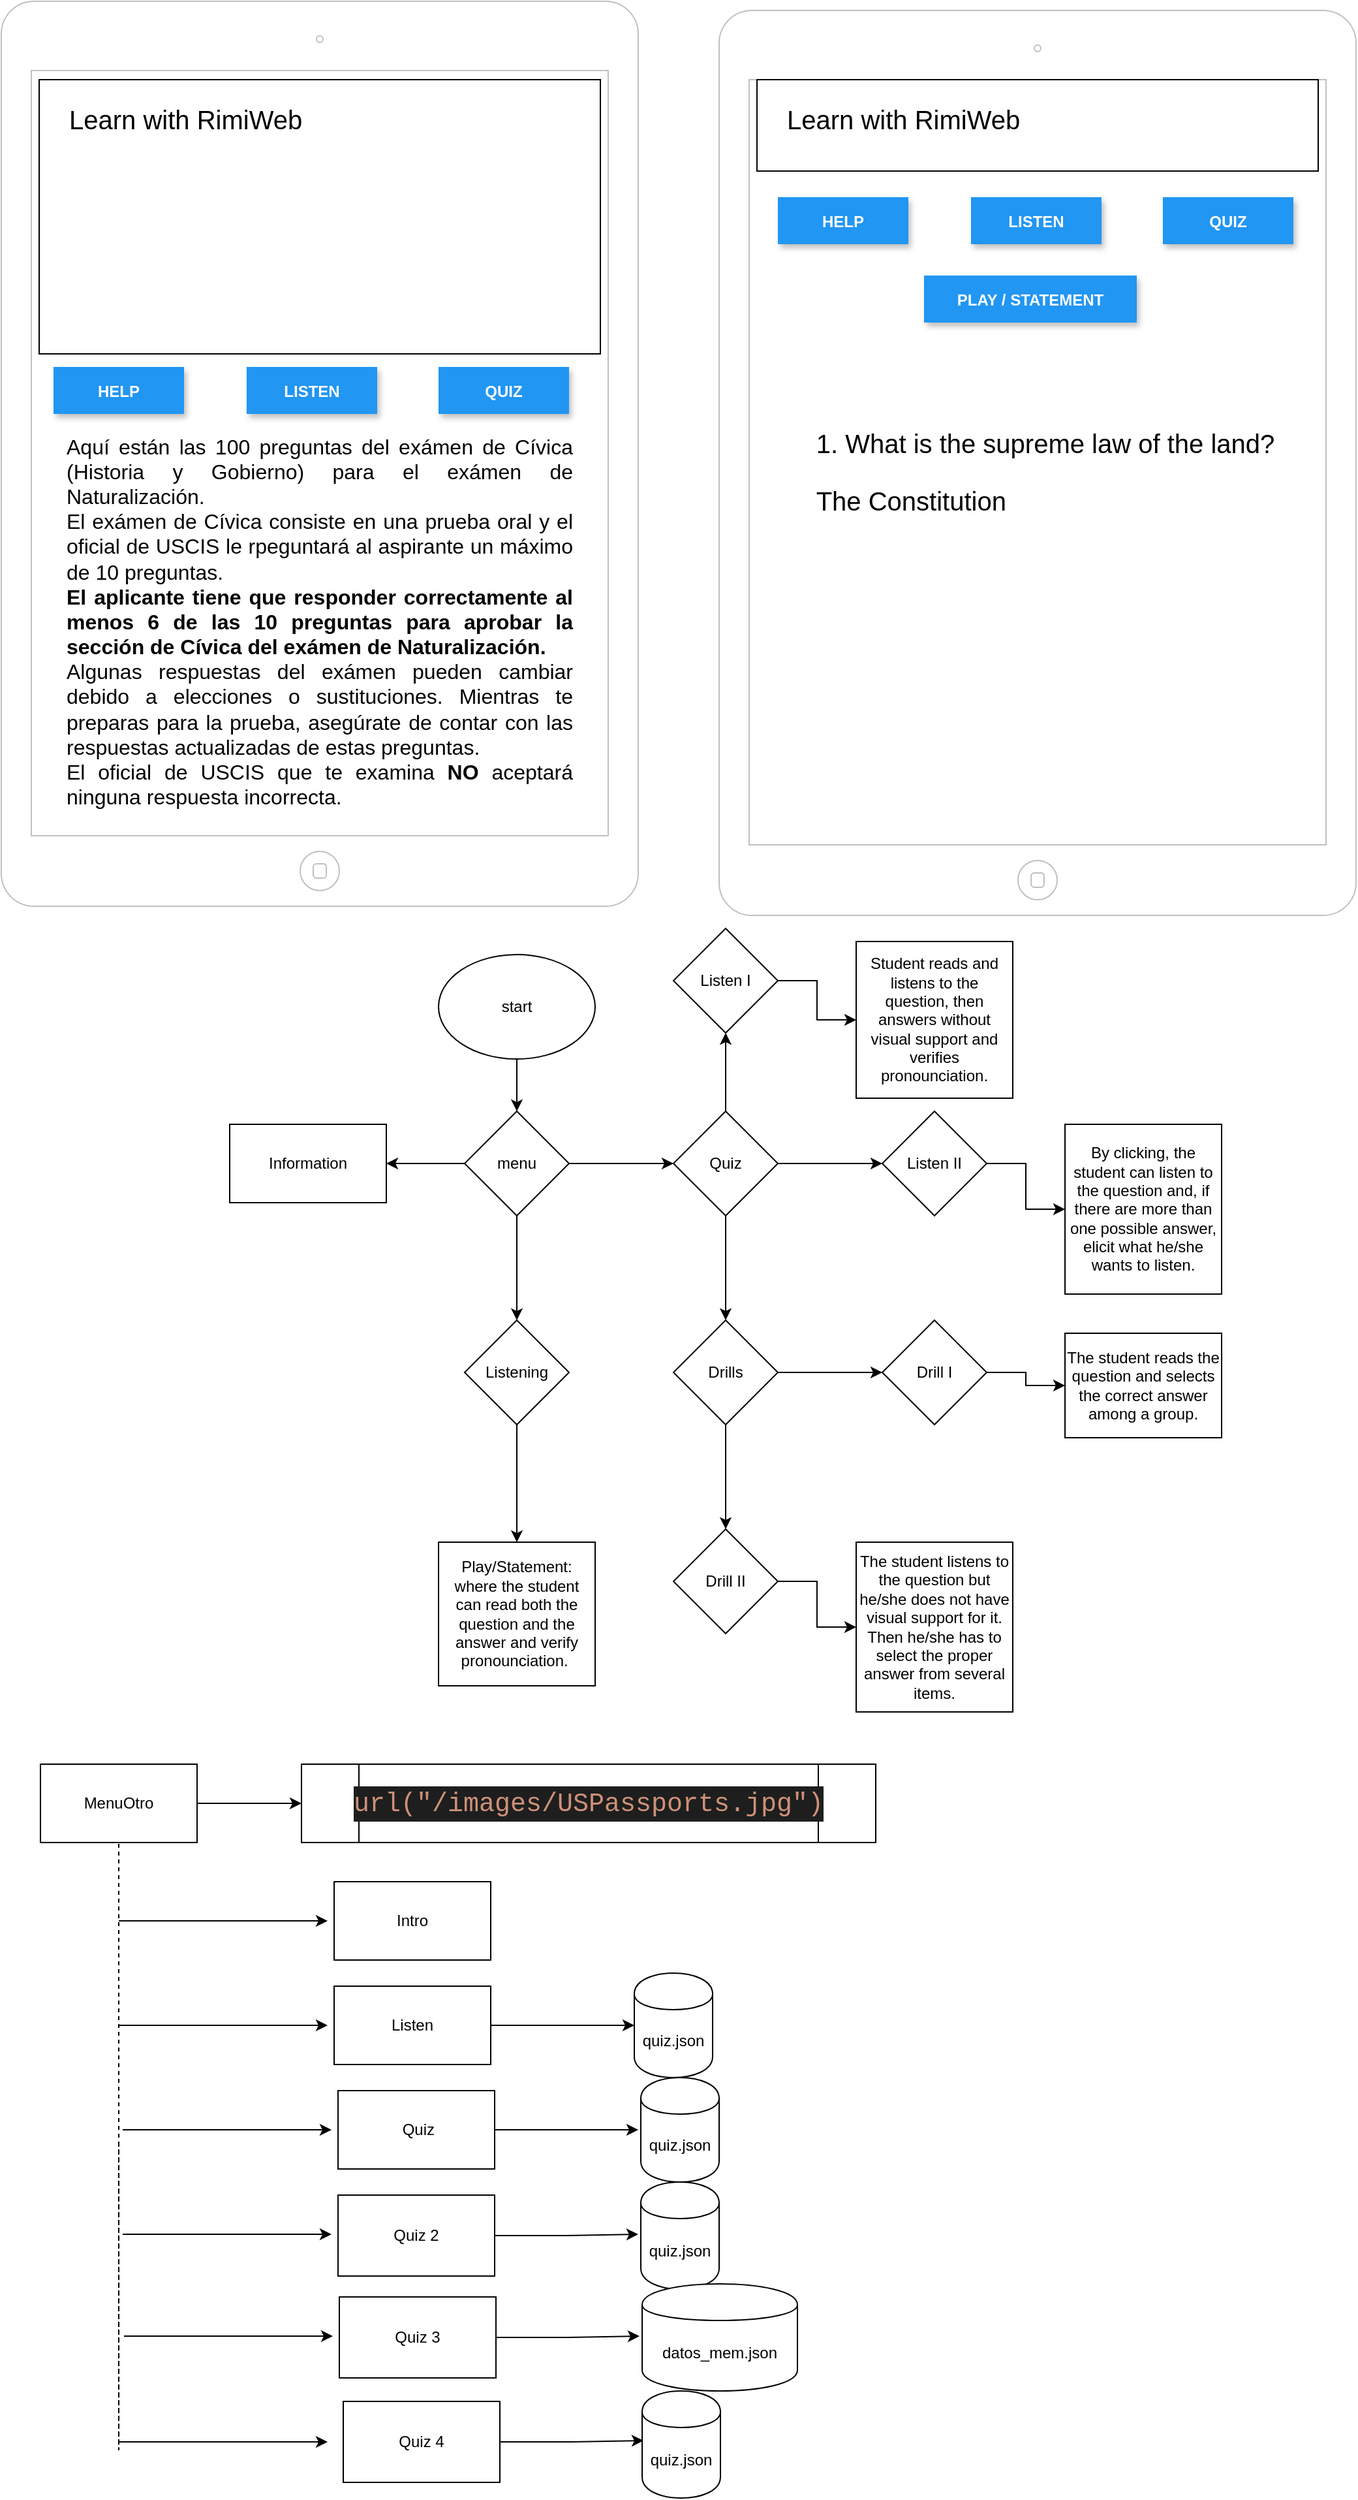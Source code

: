 <mxfile>
    <diagram id="-5OFYR35k2bZT_mLkJPc" name="Page-1">
        <mxGraphModel dx="1342" dy="1895" grid="1" gridSize="10" guides="1" tooltips="1" connect="1" arrows="1" fold="1" page="1" pageScale="1" pageWidth="850" pageHeight="1100" math="0" shadow="0">
            <root>
                <mxCell id="0"/>
                <mxCell id="1" parent="0"/>
                <mxCell id="2" value="" style="html=1;verticalLabelPosition=bottom;labelBackgroundColor=#ffffff;verticalAlign=top;shadow=0;dashed=0;strokeWidth=1;shape=mxgraph.ios7.misc.ipad10inch;strokeColor=#c0c0c0;" parent="1" vertex="1">
                    <mxGeometry x="10" y="-150" width="488" height="693" as="geometry"/>
                </mxCell>
                <mxCell id="3" value="" style="rounded=0;whiteSpace=wrap;html=1;" parent="1" vertex="1">
                    <mxGeometry x="39" y="-90" width="430" height="210" as="geometry"/>
                </mxCell>
                <mxCell id="5" value="&lt;p class=&quot;pal1&quot; style=&quot;box-sizing: border-box; margin: 0px; padding: 0px 10px; border: 0px; font-stretch: inherit; font-size: medium; line-height: inherit; vertical-align: baseline; text-align: justify;&quot;&gt;Aquí están las 100 preguntas del exámen de Cívica (Historia y Gobierno) para el exámen de Naturalización.&lt;/p&gt;&lt;p class=&quot;pal2&quot; style=&quot;box-sizing: border-box; margin: 0px; padding: 0px 10px; border: 0px; font-stretch: inherit; font-size: medium; line-height: inherit; vertical-align: baseline; text-align: justify;&quot;&gt;El exámen de Cívica consiste en una prueba oral y el oficial de USCIS le rpeguntará al aspirante un máximo de 10 preguntas.&lt;b style=&quot;box-sizing: border-box&quot;&gt;&lt;br style=&quot;box-sizing: border-box&quot;&gt;El aplicante tiene que responder correctamente al menos 6 de las 10 preguntas para aprobar la sección de Cívica del exámen de Naturalización.&lt;/b&gt;&lt;/p&gt;&lt;p class=&quot;pal3&quot; style=&quot;box-sizing: border-box; margin: 0px; padding: 0px 10px; border: 0px; font-stretch: inherit; font-size: medium; line-height: inherit; vertical-align: baseline; text-align: justify;&quot;&gt;Algunas respuestas del exámen pueden cambiar debido a elecciones o sustituciones. Mientras te preparas para la prueba, asegúrate de contar con las respuestas actualizadas de estas preguntas.&lt;/p&gt;&lt;p class=&quot;pal4&quot; style=&quot;box-sizing: border-box; margin: 0px; padding: 0px 10px; border: 0px; font-stretch: inherit; font-size: medium; line-height: inherit; vertical-align: baseline; text-align: justify;&quot;&gt;El oficial de USCIS que te examina&amp;nbsp;&lt;b style=&quot;box-sizing: border-box&quot;&gt;NO&lt;/b&gt;&amp;nbsp;aceptará ninguna respuesta incorrecta.&lt;/p&gt;" style="text;html=1;strokeColor=none;fillColor=none;align=center;verticalAlign=middle;whiteSpace=wrap;rounded=0;" parent="1" vertex="1">
                    <mxGeometry x="49" y="190" width="410" height="270" as="geometry"/>
                </mxCell>
                <mxCell id="7" value="&#10;&#10;&lt;h2 style=&quot;box-sizing: border-box; margin: 0px; padding: 0px; border: 0px; font-style: normal; font-weight: inherit; font-stretch: inherit; font-size: 20px; line-height: inherit; vertical-align: baseline; letter-spacing: normal; text-indent: 0px; text-transform: none; word-spacing: 0px;&quot;&gt;Learn with RimiWeb&lt;/h2&gt;&#10;&#10;" style="text;html=1;strokeColor=none;fillColor=none;align=left;verticalAlign=middle;whiteSpace=wrap;rounded=0;fontSize=20;labelBackgroundColor=none;" parent="1" vertex="1">
                    <mxGeometry x="60" y="-70" width="340" height="20" as="geometry"/>
                </mxCell>
                <mxCell id="8" value="HELP" style="dashed=0;align=center;fontSize=12;shape=rect;fillColor=#2196F3;strokeColor=none;fontStyle=1;shadow=1;fontColor=#ffffff;labelBackgroundColor=none;" parent="1" vertex="1">
                    <mxGeometry x="50" y="130" width="100" height="36" as="geometry"/>
                </mxCell>
                <mxCell id="9" value="LISTEN" style="dashed=0;align=center;fontSize=12;shape=rect;fillColor=#2196F3;strokeColor=none;fontStyle=1;shadow=1;fontColor=#ffffff;labelBackgroundColor=none;" parent="1" vertex="1">
                    <mxGeometry x="198" y="130" width="100" height="36" as="geometry"/>
                </mxCell>
                <mxCell id="10" value="QUIZ" style="dashed=0;align=center;fontSize=12;shape=rect;fillColor=#2196F3;strokeColor=none;fontStyle=1;shadow=1;fontColor=#ffffff;labelBackgroundColor=none;" parent="1" vertex="1">
                    <mxGeometry x="345" y="130" width="100" height="36" as="geometry"/>
                </mxCell>
                <mxCell id="12" value="" style="html=1;verticalLabelPosition=bottom;labelBackgroundColor=#ffffff;verticalAlign=top;shadow=0;dashed=0;strokeWidth=1;shape=mxgraph.ios7.misc.ipad10inch;strokeColor=#c0c0c0;" parent="1" vertex="1">
                    <mxGeometry x="560" y="-143" width="488" height="693" as="geometry"/>
                </mxCell>
                <mxCell id="13" value="" style="rounded=0;whiteSpace=wrap;html=1;" parent="1" vertex="1">
                    <mxGeometry x="589" y="-90" width="430" height="70" as="geometry"/>
                </mxCell>
                <mxCell id="15" value="&#10;&#10;&lt;h2 style=&quot;box-sizing: border-box; margin: 0px; padding: 0px; border: 0px; font-style: normal; font-weight: inherit; font-stretch: inherit; font-size: 20px; line-height: inherit; vertical-align: baseline; letter-spacing: normal; text-indent: 0px; text-transform: none; word-spacing: 0px;&quot;&gt;Learn with RimiWeb&lt;/h2&gt;&#10;&#10;" style="text;html=1;strokeColor=none;fillColor=none;align=left;verticalAlign=middle;whiteSpace=wrap;rounded=0;fontSize=20;labelBackgroundColor=none;" parent="1" vertex="1">
                    <mxGeometry x="610" y="-70" width="340" height="20" as="geometry"/>
                </mxCell>
                <mxCell id="16" value="HELP" style="dashed=0;align=center;fontSize=12;shape=rect;fillColor=#2196F3;strokeColor=none;fontStyle=1;shadow=1;fontColor=#ffffff;labelBackgroundColor=none;" parent="1" vertex="1">
                    <mxGeometry x="605" width="100" height="36" as="geometry"/>
                </mxCell>
                <mxCell id="17" value="LISTEN" style="dashed=0;align=center;fontSize=12;shape=rect;fillColor=#2196F3;strokeColor=none;fontStyle=1;shadow=1;fontColor=#ffffff;labelBackgroundColor=none;" parent="1" vertex="1">
                    <mxGeometry x="753" width="100" height="36" as="geometry"/>
                </mxCell>
                <mxCell id="18" value="QUIZ" style="dashed=0;align=center;fontSize=12;shape=rect;fillColor=#2196F3;strokeColor=none;fontStyle=1;shadow=1;fontColor=#ffffff;labelBackgroundColor=none;" parent="1" vertex="1">
                    <mxGeometry x="900" width="100" height="36" as="geometry"/>
                </mxCell>
                <mxCell id="19" value="PLAY / STATEMENT" style="dashed=0;align=center;fontSize=12;shape=rect;fillColor=#2196F3;strokeColor=none;fontStyle=1;shadow=1;fontColor=#ffffff;labelBackgroundColor=none;" parent="1" vertex="1">
                    <mxGeometry x="717" y="60" width="163" height="36" as="geometry"/>
                </mxCell>
                <mxCell id="20" value="&lt;p class=&quot;pregunta&quot; style=&quot;box-sizing: border-box; margin: 0px; padding: 10px; border: 0px; font-stretch: inherit; line-height: inherit; vertical-align: baseline; text-align: justify;&quot;&gt;1. What is the supreme law of the land?&lt;/p&gt;&lt;p class=&quot;respuesta&quot; style=&quot;box-sizing: border-box; margin: 0px; padding: 10px; border: 0px; font-stretch: inherit; line-height: inherit; vertical-align: baseline; text-align: justify;&quot;&gt;The Constitution&lt;/p&gt;" style="text;html=1;strokeColor=none;fillColor=none;align=center;verticalAlign=middle;whiteSpace=wrap;rounded=0;labelBackgroundColor=none;fontSize=20;" parent="1" vertex="1">
                    <mxGeometry x="600" y="120" width="420" height="180" as="geometry"/>
                </mxCell>
                <mxCell id="24" value="" style="edgeStyle=orthogonalEdgeStyle;rounded=0;orthogonalLoop=1;jettySize=auto;html=1;" parent="1" source="21" target="23" edge="1">
                    <mxGeometry relative="1" as="geometry"/>
                </mxCell>
                <mxCell id="21" value="" style="ellipse;whiteSpace=wrap;html=1;" parent="1" vertex="1">
                    <mxGeometry x="345" y="580" width="120" height="80" as="geometry"/>
                </mxCell>
                <mxCell id="22" value="start" style="text;html=1;strokeColor=none;fillColor=none;align=center;verticalAlign=middle;whiteSpace=wrap;rounded=0;" parent="1" vertex="1">
                    <mxGeometry x="385" y="610" width="40" height="20" as="geometry"/>
                </mxCell>
                <mxCell id="28" value="" style="edgeStyle=orthogonalEdgeStyle;rounded=0;orthogonalLoop=1;jettySize=auto;html=1;" parent="1" source="23" target="27" edge="1">
                    <mxGeometry relative="1" as="geometry"/>
                </mxCell>
                <mxCell id="31" value="" style="edgeStyle=orthogonalEdgeStyle;rounded=0;orthogonalLoop=1;jettySize=auto;html=1;" parent="1" source="23" target="30" edge="1">
                    <mxGeometry relative="1" as="geometry"/>
                </mxCell>
                <mxCell id="39" value="" style="edgeStyle=orthogonalEdgeStyle;rounded=0;orthogonalLoop=1;jettySize=auto;html=1;" parent="1" source="23" target="38" edge="1">
                    <mxGeometry relative="1" as="geometry"/>
                </mxCell>
                <mxCell id="23" value="" style="rhombus;whiteSpace=wrap;html=1;" parent="1" vertex="1">
                    <mxGeometry x="365" y="700" width="80" height="80" as="geometry"/>
                </mxCell>
                <mxCell id="25" value="menu" style="text;html=1;strokeColor=none;fillColor=none;align=center;verticalAlign=middle;whiteSpace=wrap;rounded=0;" parent="1" vertex="1">
                    <mxGeometry x="385" y="730" width="40" height="20" as="geometry"/>
                </mxCell>
                <mxCell id="27" value="" style="whiteSpace=wrap;html=1;" parent="1" vertex="1">
                    <mxGeometry x="185" y="710" width="120" height="60" as="geometry"/>
                </mxCell>
                <mxCell id="29" value="Information" style="text;html=1;strokeColor=none;fillColor=none;align=center;verticalAlign=middle;whiteSpace=wrap;rounded=0;" parent="1" vertex="1">
                    <mxGeometry x="225" y="730" width="40" height="20" as="geometry"/>
                </mxCell>
                <mxCell id="35" value="" style="edgeStyle=orthogonalEdgeStyle;rounded=0;orthogonalLoop=1;jettySize=auto;html=1;" parent="1" source="30" target="34" edge="1">
                    <mxGeometry relative="1" as="geometry"/>
                </mxCell>
                <mxCell id="30" value="" style="rhombus;whiteSpace=wrap;html=1;" parent="1" vertex="1">
                    <mxGeometry x="365" y="860" width="80" height="80" as="geometry"/>
                </mxCell>
                <mxCell id="32" value="Listening" style="text;html=1;strokeColor=none;fillColor=none;align=center;verticalAlign=middle;whiteSpace=wrap;rounded=0;" parent="1" vertex="1">
                    <mxGeometry x="385" y="890" width="40" height="20" as="geometry"/>
                </mxCell>
                <mxCell id="34" value="Play/Statement: where the student can read both the question and the answer and verify pronounciation.&amp;nbsp;" style="whiteSpace=wrap;html=1;" parent="1" vertex="1">
                    <mxGeometry x="345" y="1030" width="120" height="110" as="geometry"/>
                </mxCell>
                <mxCell id="43" value="" style="edgeStyle=orthogonalEdgeStyle;rounded=0;orthogonalLoop=1;jettySize=auto;html=1;" parent="1" source="38" target="42" edge="1">
                    <mxGeometry relative="1" as="geometry"/>
                </mxCell>
                <mxCell id="45" value="" style="edgeStyle=orthogonalEdgeStyle;rounded=0;orthogonalLoop=1;jettySize=auto;html=1;" parent="1" source="38" target="44" edge="1">
                    <mxGeometry relative="1" as="geometry"/>
                </mxCell>
                <mxCell id="47" value="" style="edgeStyle=orthogonalEdgeStyle;rounded=0;orthogonalLoop=1;jettySize=auto;html=1;" parent="1" source="38" target="46" edge="1">
                    <mxGeometry relative="1" as="geometry"/>
                </mxCell>
                <mxCell id="38" value="Quiz" style="rhombus;whiteSpace=wrap;html=1;" parent="1" vertex="1">
                    <mxGeometry x="525" y="700" width="80" height="80" as="geometry"/>
                </mxCell>
                <mxCell id="49" value="" style="edgeStyle=orthogonalEdgeStyle;rounded=0;orthogonalLoop=1;jettySize=auto;html=1;" parent="1" source="42" target="48" edge="1">
                    <mxGeometry relative="1" as="geometry"/>
                </mxCell>
                <mxCell id="42" value="Listen I" style="rhombus;whiteSpace=wrap;html=1;" parent="1" vertex="1">
                    <mxGeometry x="525" y="560" width="80" height="80" as="geometry"/>
                </mxCell>
                <mxCell id="53" value="" style="edgeStyle=orthogonalEdgeStyle;rounded=0;orthogonalLoop=1;jettySize=auto;html=1;" parent="1" source="44" target="52" edge="1">
                    <mxGeometry relative="1" as="geometry"/>
                </mxCell>
                <mxCell id="44" value="Listen II" style="rhombus;whiteSpace=wrap;html=1;" parent="1" vertex="1">
                    <mxGeometry x="685" y="700" width="80" height="80" as="geometry"/>
                </mxCell>
                <mxCell id="57" value="" style="edgeStyle=orthogonalEdgeStyle;rounded=0;orthogonalLoop=1;jettySize=auto;html=1;" parent="1" source="46" target="56" edge="1">
                    <mxGeometry relative="1" as="geometry"/>
                </mxCell>
                <mxCell id="62" value="" style="edgeStyle=orthogonalEdgeStyle;rounded=0;orthogonalLoop=1;jettySize=auto;html=1;" parent="1" source="46" target="61" edge="1">
                    <mxGeometry relative="1" as="geometry"/>
                </mxCell>
                <mxCell id="46" value="Drills" style="rhombus;whiteSpace=wrap;html=1;" parent="1" vertex="1">
                    <mxGeometry x="525" y="860" width="80" height="80" as="geometry"/>
                </mxCell>
                <mxCell id="48" value="Student reads and listens to the question, then answers without visual support and verifies pronounciation." style="whiteSpace=wrap;html=1;" parent="1" vertex="1">
                    <mxGeometry x="665" y="570" width="120" height="120" as="geometry"/>
                </mxCell>
                <mxCell id="52" value="By clicking, the student can listen to the question and, if there are more than one possible answer, elicit what he/she wants to listen." style="whiteSpace=wrap;html=1;" parent="1" vertex="1">
                    <mxGeometry x="825" y="710" width="120" height="130" as="geometry"/>
                </mxCell>
                <mxCell id="59" value="" style="edgeStyle=orthogonalEdgeStyle;rounded=0;orthogonalLoop=1;jettySize=auto;html=1;" parent="1" source="56" target="58" edge="1">
                    <mxGeometry relative="1" as="geometry"/>
                </mxCell>
                <mxCell id="56" value="Drill I" style="rhombus;whiteSpace=wrap;html=1;" parent="1" vertex="1">
                    <mxGeometry x="685" y="860" width="80" height="80" as="geometry"/>
                </mxCell>
                <mxCell id="58" value="&lt;p&gt;The student reads the question and selects the correct answer among a group.&lt;/p&gt;" style="whiteSpace=wrap;html=1;align=center;" parent="1" vertex="1">
                    <mxGeometry x="825" y="870" width="120" height="80" as="geometry"/>
                </mxCell>
                <mxCell id="64" value="" style="edgeStyle=orthogonalEdgeStyle;rounded=0;orthogonalLoop=1;jettySize=auto;html=1;" parent="1" source="61" target="63" edge="1">
                    <mxGeometry relative="1" as="geometry"/>
                </mxCell>
                <mxCell id="61" value="Drill II" style="rhombus;whiteSpace=wrap;html=1;" parent="1" vertex="1">
                    <mxGeometry x="525" y="1020" width="80" height="80" as="geometry"/>
                </mxCell>
                <mxCell id="63" value="The student listens to the question but he/she does not have visual support for it. Then he/she has to select the proper answer from several items." style="whiteSpace=wrap;html=1;" parent="1" vertex="1">
                    <mxGeometry x="665" y="1030" width="120" height="130" as="geometry"/>
                </mxCell>
                <mxCell id="67" value="" style="edgeStyle=orthogonalEdgeStyle;rounded=0;orthogonalLoop=1;jettySize=auto;html=1;" edge="1" parent="1" source="65" target="66">
                    <mxGeometry relative="1" as="geometry"/>
                </mxCell>
                <mxCell id="65" value="MenuOtro" style="rounded=0;whiteSpace=wrap;html=1;" vertex="1" parent="1">
                    <mxGeometry x="40" y="1200" width="120" height="60" as="geometry"/>
                </mxCell>
                <mxCell id="66" value="&lt;div style=&quot;color: rgb(212 , 212 , 212) ; background-color: rgb(30 , 30 , 30) ; font-family: &amp;#34;consolas&amp;#34; , &amp;#34;courier new&amp;#34; , monospace ; font-size: 20px ; line-height: 27px&quot;&gt;&lt;span style=&quot;color: #ce9178&quot;&gt;url(&quot;/images/USPassports.jpg&quot;)&lt;/span&gt;&lt;/div&gt;" style="shape=process;whiteSpace=wrap;html=1;backgroundOutline=1;rounded=0;" vertex="1" parent="1">
                    <mxGeometry x="240" y="1200" width="440" height="60" as="geometry"/>
                </mxCell>
                <mxCell id="68" value="Intro" style="rounded=0;whiteSpace=wrap;html=1;" vertex="1" parent="1">
                    <mxGeometry x="265" y="1290" width="120" height="60" as="geometry"/>
                </mxCell>
                <mxCell id="71" value="" style="edgeStyle=orthogonalEdgeStyle;rounded=0;orthogonalLoop=1;jettySize=auto;html=1;" edge="1" parent="1" source="69" target="70">
                    <mxGeometry relative="1" as="geometry"/>
                </mxCell>
                <mxCell id="69" value="Listen" style="rounded=0;whiteSpace=wrap;html=1;" vertex="1" parent="1">
                    <mxGeometry x="265" y="1370" width="120" height="60" as="geometry"/>
                </mxCell>
                <mxCell id="70" value="quiz.json" style="shape=cylinder;whiteSpace=wrap;html=1;boundedLbl=1;backgroundOutline=1;rounded=0;" vertex="1" parent="1">
                    <mxGeometry x="495" y="1360" width="60" height="80" as="geometry"/>
                </mxCell>
                <mxCell id="72" value="" style="endArrow=none;dashed=1;html=1;entryX=0.5;entryY=1;entryDx=0;entryDy=0;" edge="1" parent="1" target="65">
                    <mxGeometry width="50" height="50" relative="1" as="geometry">
                        <mxPoint x="100" y="1490" as="sourcePoint"/>
                        <mxPoint x="120" y="1290" as="targetPoint"/>
                        <Array as="points">
                            <mxPoint x="100" y="1730"/>
                            <mxPoint x="100" y="1490"/>
                        </Array>
                    </mxGeometry>
                </mxCell>
                <mxCell id="74" value="" style="endArrow=classic;html=1;" edge="1" parent="1">
                    <mxGeometry width="50" height="50" relative="1" as="geometry">
                        <mxPoint x="100" y="1320" as="sourcePoint"/>
                        <mxPoint x="260" y="1320" as="targetPoint"/>
                    </mxGeometry>
                </mxCell>
                <mxCell id="75" value="" style="endArrow=classic;html=1;" edge="1" parent="1">
                    <mxGeometry width="50" height="50" relative="1" as="geometry">
                        <mxPoint x="100" y="1400" as="sourcePoint"/>
                        <mxPoint x="260" y="1400" as="targetPoint"/>
                    </mxGeometry>
                </mxCell>
                <mxCell id="78" value="" style="edgeStyle=orthogonalEdgeStyle;rounded=0;orthogonalLoop=1;jettySize=auto;html=1;" edge="1" source="79" parent="1">
                    <mxGeometry relative="1" as="geometry">
                        <mxPoint x="498" y="1480" as="targetPoint"/>
                    </mxGeometry>
                </mxCell>
                <mxCell id="79" value="&amp;nbsp;Quiz" style="rounded=0;whiteSpace=wrap;html=1;" vertex="1" parent="1">
                    <mxGeometry x="268" y="1450" width="120" height="60" as="geometry"/>
                </mxCell>
                <mxCell id="80" value="" style="endArrow=classic;html=1;" edge="1" parent="1">
                    <mxGeometry width="50" height="50" relative="1" as="geometry">
                        <mxPoint x="103" y="1480" as="sourcePoint"/>
                        <mxPoint x="263" y="1480" as="targetPoint"/>
                    </mxGeometry>
                </mxCell>
                <mxCell id="81" value="quiz.json" style="shape=cylinder;whiteSpace=wrap;html=1;boundedLbl=1;backgroundOutline=1;rounded=0;" vertex="1" parent="1">
                    <mxGeometry x="500" y="1440" width="60" height="80" as="geometry"/>
                </mxCell>
                <mxCell id="82" value="" style="endArrow=classic;html=1;" edge="1" parent="1">
                    <mxGeometry width="50" height="50" relative="1" as="geometry">
                        <mxPoint x="103" y="1560" as="sourcePoint"/>
                        <mxPoint x="263" y="1560" as="targetPoint"/>
                    </mxGeometry>
                </mxCell>
                <mxCell id="83" value="Quiz 2" style="rounded=0;whiteSpace=wrap;html=1;" vertex="1" parent="1">
                    <mxGeometry x="268" y="1530" width="120" height="62" as="geometry"/>
                </mxCell>
                <mxCell id="84" value="" style="edgeStyle=orthogonalEdgeStyle;rounded=0;orthogonalLoop=1;jettySize=auto;html=1;" edge="1" source="83" parent="1">
                    <mxGeometry relative="1" as="geometry">
                        <mxPoint x="498" y="1560" as="targetPoint"/>
                    </mxGeometry>
                </mxCell>
                <mxCell id="85" value="quiz.json" style="shape=cylinder;whiteSpace=wrap;html=1;boundedLbl=1;backgroundOutline=1;rounded=0;" vertex="1" parent="1">
                    <mxGeometry x="500" y="1520" width="60" height="82" as="geometry"/>
                </mxCell>
                <mxCell id="86" value="" style="endArrow=classic;html=1;" edge="1" parent="1">
                    <mxGeometry width="50" height="50" relative="1" as="geometry">
                        <mxPoint x="104" y="1638" as="sourcePoint"/>
                        <mxPoint x="264" y="1638" as="targetPoint"/>
                    </mxGeometry>
                </mxCell>
                <mxCell id="87" value="Quiz 3" style="rounded=0;whiteSpace=wrap;html=1;" vertex="1" parent="1">
                    <mxGeometry x="269" y="1608" width="120" height="62" as="geometry"/>
                </mxCell>
                <mxCell id="88" value="" style="edgeStyle=orthogonalEdgeStyle;rounded=0;orthogonalLoop=1;jettySize=auto;html=1;" edge="1" source="87" parent="1">
                    <mxGeometry relative="1" as="geometry">
                        <mxPoint x="499" y="1638" as="targetPoint"/>
                    </mxGeometry>
                </mxCell>
                <mxCell id="89" value="datos_mem.json" style="shape=cylinder;whiteSpace=wrap;html=1;boundedLbl=1;backgroundOutline=1;rounded=0;" vertex="1" parent="1">
                    <mxGeometry x="501" y="1598" width="119" height="82" as="geometry"/>
                </mxCell>
                <mxCell id="90" value="" style="endArrow=classic;html=1;" edge="1" parent="1">
                    <mxGeometry width="50" height="50" relative="1" as="geometry">
                        <mxPoint x="100" y="1719" as="sourcePoint"/>
                        <mxPoint x="260" y="1719" as="targetPoint"/>
                    </mxGeometry>
                </mxCell>
                <mxCell id="91" value="Quiz 4" style="rounded=0;whiteSpace=wrap;html=1;" vertex="1" parent="1">
                    <mxGeometry x="272" y="1688" width="120" height="62" as="geometry"/>
                </mxCell>
                <mxCell id="92" value="" style="edgeStyle=orthogonalEdgeStyle;rounded=0;orthogonalLoop=1;jettySize=auto;html=1;" edge="1" source="91" parent="1">
                    <mxGeometry relative="1" as="geometry">
                        <mxPoint x="502" y="1718" as="targetPoint"/>
                    </mxGeometry>
                </mxCell>
                <mxCell id="94" value="quiz.json" style="shape=cylinder;whiteSpace=wrap;html=1;boundedLbl=1;backgroundOutline=1;rounded=0;" vertex="1" parent="1">
                    <mxGeometry x="501" y="1680" width="60" height="82" as="geometry"/>
                </mxCell>
            </root>
        </mxGraphModel>
    </diagram>
</mxfile>